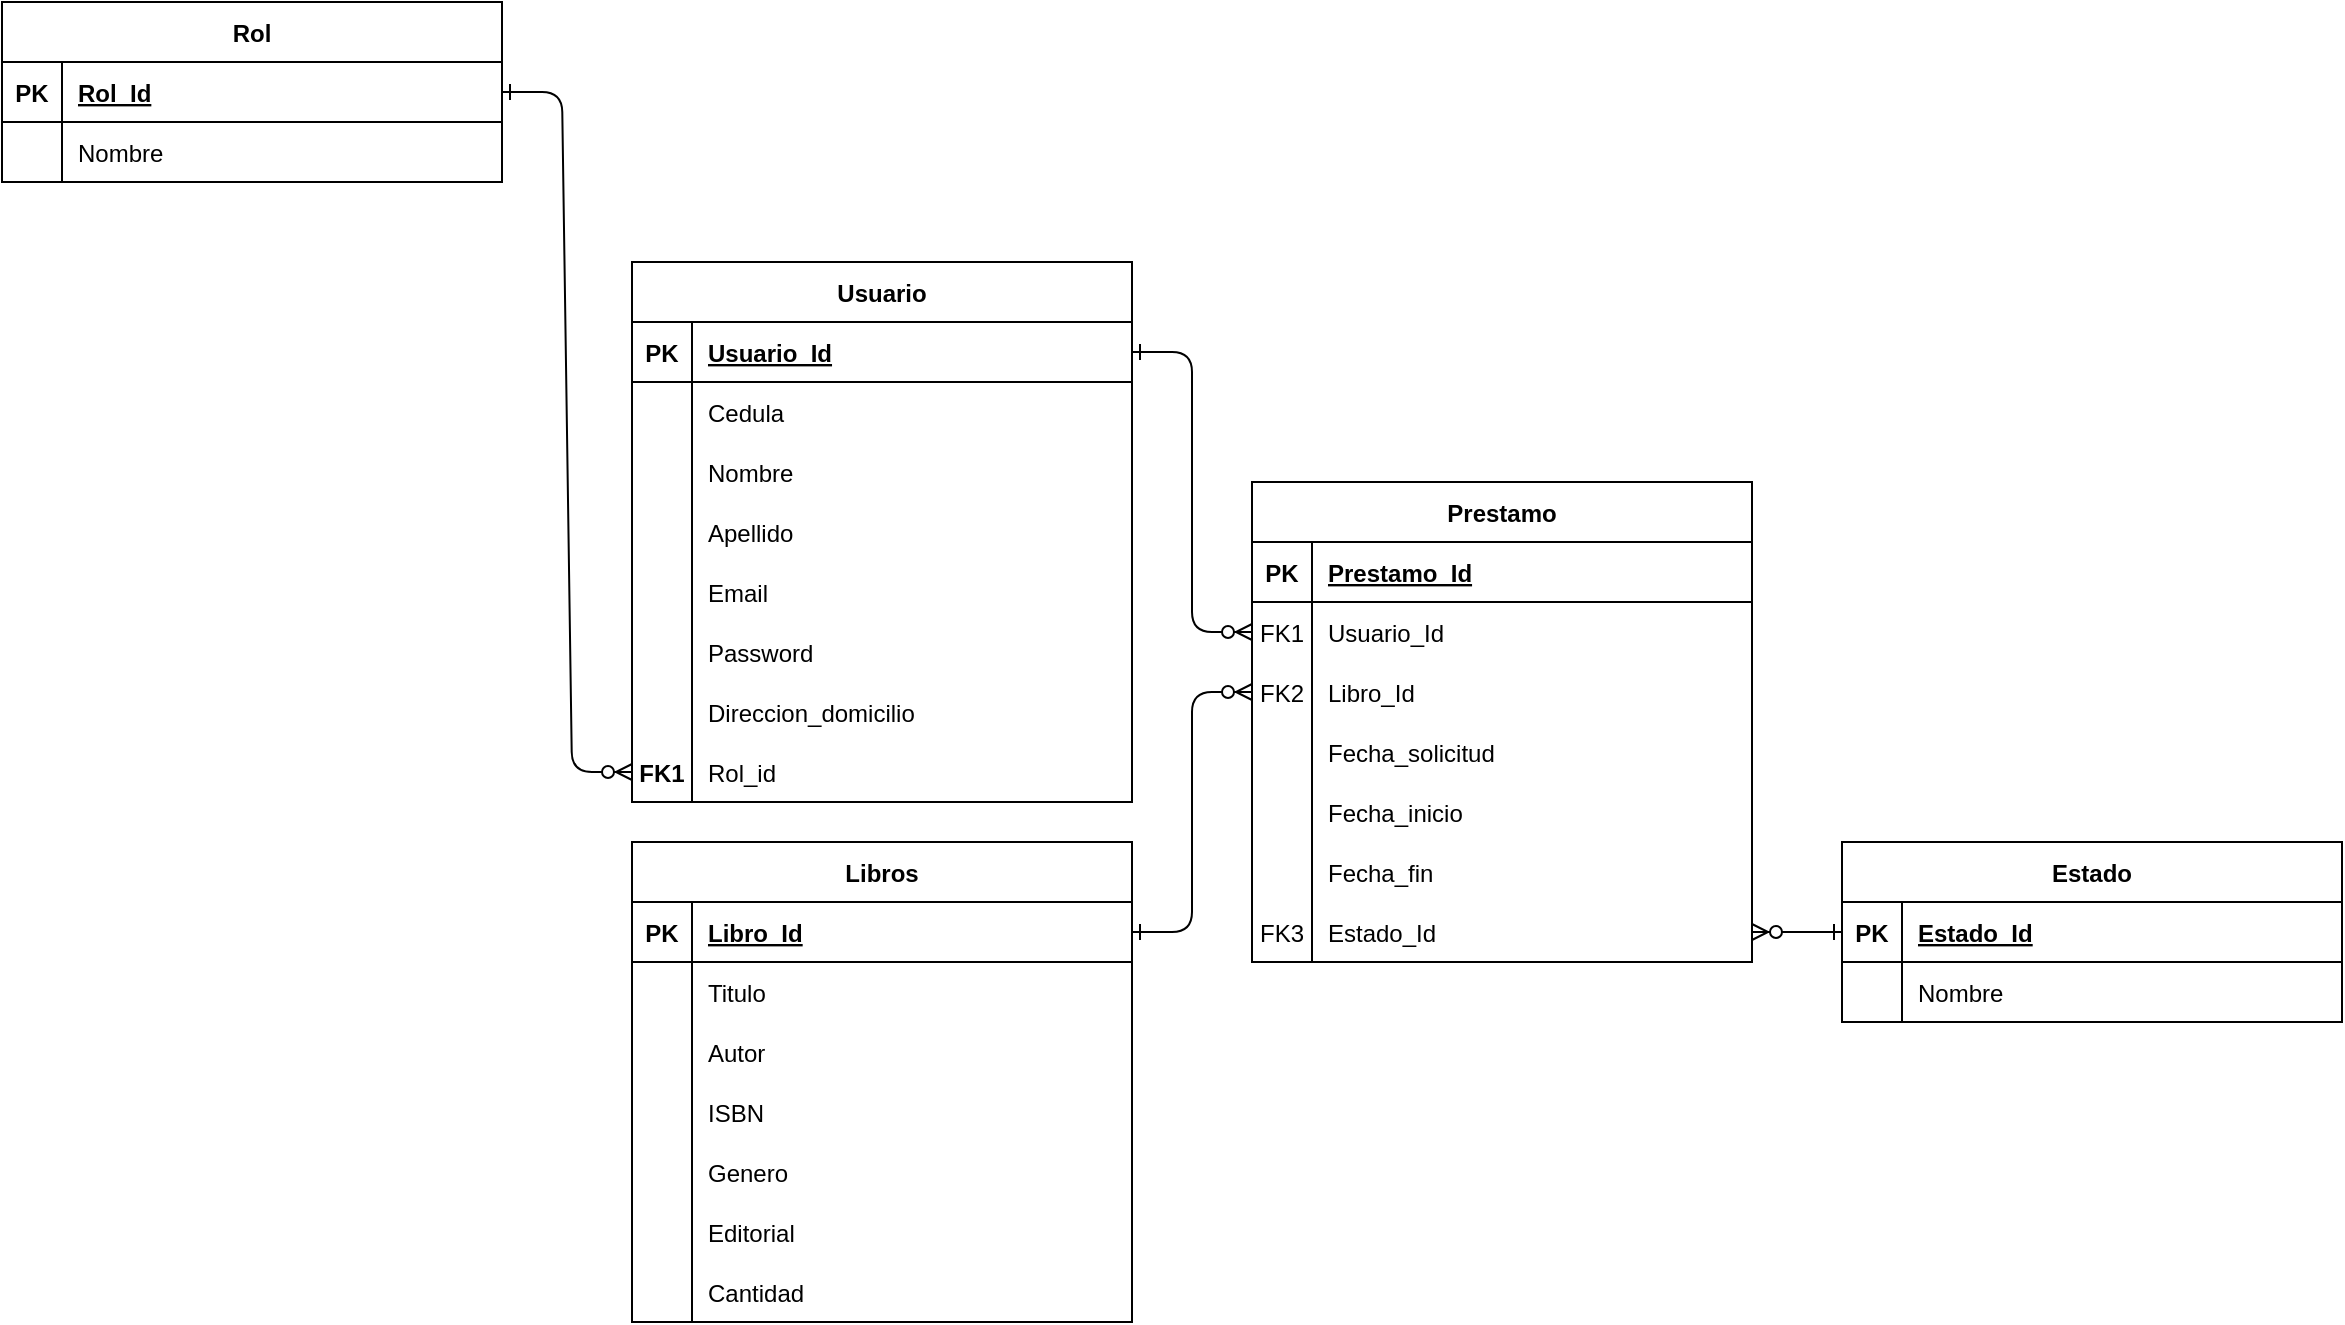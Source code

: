 <mxfile version="26.2.14">
  <diagram id="R2lEEEUBdFMjLlhIrx00" name="Page-1">
    <mxGraphModel dx="2276" dy="809" grid="1" gridSize="10" guides="1" tooltips="1" connect="1" arrows="1" fold="1" page="1" pageScale="1" pageWidth="850" pageHeight="1100" math="0" shadow="0" extFonts="Permanent Marker^https://fonts.googleapis.com/css?family=Permanent+Marker">
      <root>
        <mxCell id="0" />
        <mxCell id="1" parent="0" />
        <mxCell id="zGfxAOrZw71DOuG0WTka-3" value="Libros" style="shape=table;startSize=30;container=1;collapsible=1;childLayout=tableLayout;fixedRows=1;rowLines=0;fontStyle=1;align=center;resizeLast=1;" vertex="1" parent="1">
          <mxGeometry x="35" y="500" width="250" height="240" as="geometry" />
        </mxCell>
        <mxCell id="zGfxAOrZw71DOuG0WTka-4" value="" style="shape=partialRectangle;collapsible=0;dropTarget=0;pointerEvents=0;fillColor=none;points=[[0,0.5],[1,0.5]];portConstraint=eastwest;top=0;left=0;right=0;bottom=1;" vertex="1" parent="zGfxAOrZw71DOuG0WTka-3">
          <mxGeometry y="30" width="250" height="30" as="geometry" />
        </mxCell>
        <mxCell id="zGfxAOrZw71DOuG0WTka-5" value="PK" style="shape=partialRectangle;overflow=hidden;connectable=0;fillColor=none;top=0;left=0;bottom=0;right=0;fontStyle=1;" vertex="1" parent="zGfxAOrZw71DOuG0WTka-4">
          <mxGeometry width="30" height="30" as="geometry">
            <mxRectangle width="30" height="30" as="alternateBounds" />
          </mxGeometry>
        </mxCell>
        <mxCell id="zGfxAOrZw71DOuG0WTka-6" value="Libro_Id" style="shape=partialRectangle;overflow=hidden;connectable=0;fillColor=none;top=0;left=0;bottom=0;right=0;align=left;spacingLeft=6;fontStyle=5;" vertex="1" parent="zGfxAOrZw71DOuG0WTka-4">
          <mxGeometry x="30" width="220" height="30" as="geometry">
            <mxRectangle width="220" height="30" as="alternateBounds" />
          </mxGeometry>
        </mxCell>
        <mxCell id="zGfxAOrZw71DOuG0WTka-7" value="" style="shape=partialRectangle;collapsible=0;dropTarget=0;pointerEvents=0;fillColor=none;points=[[0,0.5],[1,0.5]];portConstraint=eastwest;top=0;left=0;right=0;bottom=0;" vertex="1" parent="zGfxAOrZw71DOuG0WTka-3">
          <mxGeometry y="60" width="250" height="30" as="geometry" />
        </mxCell>
        <mxCell id="zGfxAOrZw71DOuG0WTka-8" value="" style="shape=partialRectangle;overflow=hidden;connectable=0;fillColor=none;top=0;left=0;bottom=0;right=0;" vertex="1" parent="zGfxAOrZw71DOuG0WTka-7">
          <mxGeometry width="30" height="30" as="geometry">
            <mxRectangle width="30" height="30" as="alternateBounds" />
          </mxGeometry>
        </mxCell>
        <mxCell id="zGfxAOrZw71DOuG0WTka-9" value="Titulo" style="shape=partialRectangle;overflow=hidden;connectable=0;fillColor=none;top=0;left=0;bottom=0;right=0;align=left;spacingLeft=6;" vertex="1" parent="zGfxAOrZw71DOuG0WTka-7">
          <mxGeometry x="30" width="220" height="30" as="geometry">
            <mxRectangle width="220" height="30" as="alternateBounds" />
          </mxGeometry>
        </mxCell>
        <mxCell id="zGfxAOrZw71DOuG0WTka-10" value="" style="shape=partialRectangle;collapsible=0;dropTarget=0;pointerEvents=0;fillColor=none;points=[[0,0.5],[1,0.5]];portConstraint=eastwest;top=0;left=0;right=0;bottom=0;" vertex="1" parent="zGfxAOrZw71DOuG0WTka-3">
          <mxGeometry y="90" width="250" height="30" as="geometry" />
        </mxCell>
        <mxCell id="zGfxAOrZw71DOuG0WTka-11" value="" style="shape=partialRectangle;overflow=hidden;connectable=0;fillColor=none;top=0;left=0;bottom=0;right=0;" vertex="1" parent="zGfxAOrZw71DOuG0WTka-10">
          <mxGeometry width="30" height="30" as="geometry">
            <mxRectangle width="30" height="30" as="alternateBounds" />
          </mxGeometry>
        </mxCell>
        <mxCell id="zGfxAOrZw71DOuG0WTka-12" value="Autor" style="shape=partialRectangle;overflow=hidden;connectable=0;fillColor=none;top=0;left=0;bottom=0;right=0;align=left;spacingLeft=6;" vertex="1" parent="zGfxAOrZw71DOuG0WTka-10">
          <mxGeometry x="30" width="220" height="30" as="geometry">
            <mxRectangle width="220" height="30" as="alternateBounds" />
          </mxGeometry>
        </mxCell>
        <mxCell id="zGfxAOrZw71DOuG0WTka-49" style="shape=partialRectangle;collapsible=0;dropTarget=0;pointerEvents=0;fillColor=none;points=[[0,0.5],[1,0.5]];portConstraint=eastwest;top=0;left=0;right=0;bottom=0;" vertex="1" parent="zGfxAOrZw71DOuG0WTka-3">
          <mxGeometry y="120" width="250" height="30" as="geometry" />
        </mxCell>
        <mxCell id="zGfxAOrZw71DOuG0WTka-50" style="shape=partialRectangle;overflow=hidden;connectable=0;fillColor=none;top=0;left=0;bottom=0;right=0;" vertex="1" parent="zGfxAOrZw71DOuG0WTka-49">
          <mxGeometry width="30" height="30" as="geometry">
            <mxRectangle width="30" height="30" as="alternateBounds" />
          </mxGeometry>
        </mxCell>
        <mxCell id="zGfxAOrZw71DOuG0WTka-51" value="ISBN" style="shape=partialRectangle;overflow=hidden;connectable=0;fillColor=none;top=0;left=0;bottom=0;right=0;align=left;spacingLeft=6;" vertex="1" parent="zGfxAOrZw71DOuG0WTka-49">
          <mxGeometry x="30" width="220" height="30" as="geometry">
            <mxRectangle width="220" height="30" as="alternateBounds" />
          </mxGeometry>
        </mxCell>
        <mxCell id="zGfxAOrZw71DOuG0WTka-68" style="shape=partialRectangle;collapsible=0;dropTarget=0;pointerEvents=0;fillColor=none;points=[[0,0.5],[1,0.5]];portConstraint=eastwest;top=0;left=0;right=0;bottom=0;" vertex="1" parent="zGfxAOrZw71DOuG0WTka-3">
          <mxGeometry y="150" width="250" height="30" as="geometry" />
        </mxCell>
        <mxCell id="zGfxAOrZw71DOuG0WTka-69" style="shape=partialRectangle;overflow=hidden;connectable=0;fillColor=none;top=0;left=0;bottom=0;right=0;" vertex="1" parent="zGfxAOrZw71DOuG0WTka-68">
          <mxGeometry width="30" height="30" as="geometry">
            <mxRectangle width="30" height="30" as="alternateBounds" />
          </mxGeometry>
        </mxCell>
        <mxCell id="zGfxAOrZw71DOuG0WTka-70" value="Genero" style="shape=partialRectangle;overflow=hidden;connectable=0;fillColor=none;top=0;left=0;bottom=0;right=0;align=left;spacingLeft=6;" vertex="1" parent="zGfxAOrZw71DOuG0WTka-68">
          <mxGeometry x="30" width="220" height="30" as="geometry">
            <mxRectangle width="220" height="30" as="alternateBounds" />
          </mxGeometry>
        </mxCell>
        <mxCell id="zGfxAOrZw71DOuG0WTka-71" style="shape=partialRectangle;collapsible=0;dropTarget=0;pointerEvents=0;fillColor=none;points=[[0,0.5],[1,0.5]];portConstraint=eastwest;top=0;left=0;right=0;bottom=0;" vertex="1" parent="zGfxAOrZw71DOuG0WTka-3">
          <mxGeometry y="180" width="250" height="30" as="geometry" />
        </mxCell>
        <mxCell id="zGfxAOrZw71DOuG0WTka-72" style="shape=partialRectangle;overflow=hidden;connectable=0;fillColor=none;top=0;left=0;bottom=0;right=0;" vertex="1" parent="zGfxAOrZw71DOuG0WTka-71">
          <mxGeometry width="30" height="30" as="geometry">
            <mxRectangle width="30" height="30" as="alternateBounds" />
          </mxGeometry>
        </mxCell>
        <mxCell id="zGfxAOrZw71DOuG0WTka-73" value="Editorial" style="shape=partialRectangle;overflow=hidden;connectable=0;fillColor=none;top=0;left=0;bottom=0;right=0;align=left;spacingLeft=6;" vertex="1" parent="zGfxAOrZw71DOuG0WTka-71">
          <mxGeometry x="30" width="220" height="30" as="geometry">
            <mxRectangle width="220" height="30" as="alternateBounds" />
          </mxGeometry>
        </mxCell>
        <mxCell id="zGfxAOrZw71DOuG0WTka-74" style="shape=partialRectangle;collapsible=0;dropTarget=0;pointerEvents=0;fillColor=none;points=[[0,0.5],[1,0.5]];portConstraint=eastwest;top=0;left=0;right=0;bottom=0;" vertex="1" parent="zGfxAOrZw71DOuG0WTka-3">
          <mxGeometry y="210" width="250" height="30" as="geometry" />
        </mxCell>
        <mxCell id="zGfxAOrZw71DOuG0WTka-75" style="shape=partialRectangle;overflow=hidden;connectable=0;fillColor=none;top=0;left=0;bottom=0;right=0;" vertex="1" parent="zGfxAOrZw71DOuG0WTka-74">
          <mxGeometry width="30" height="30" as="geometry">
            <mxRectangle width="30" height="30" as="alternateBounds" />
          </mxGeometry>
        </mxCell>
        <mxCell id="zGfxAOrZw71DOuG0WTka-76" value="Cantidad" style="shape=partialRectangle;overflow=hidden;connectable=0;fillColor=none;top=0;left=0;bottom=0;right=0;align=left;spacingLeft=6;" vertex="1" parent="zGfxAOrZw71DOuG0WTka-74">
          <mxGeometry x="30" width="220" height="30" as="geometry">
            <mxRectangle width="220" height="30" as="alternateBounds" />
          </mxGeometry>
        </mxCell>
        <mxCell id="zGfxAOrZw71DOuG0WTka-13" value="Prestamo" style="shape=table;startSize=30;container=1;collapsible=1;childLayout=tableLayout;fixedRows=1;rowLines=0;fontStyle=1;align=center;resizeLast=1;" vertex="1" parent="1">
          <mxGeometry x="345" y="320" width="250" height="240" as="geometry" />
        </mxCell>
        <mxCell id="zGfxAOrZw71DOuG0WTka-14" value="" style="shape=partialRectangle;collapsible=0;dropTarget=0;pointerEvents=0;fillColor=none;points=[[0,0.5],[1,0.5]];portConstraint=eastwest;top=0;left=0;right=0;bottom=1;" vertex="1" parent="zGfxAOrZw71DOuG0WTka-13">
          <mxGeometry y="30" width="250" height="30" as="geometry" />
        </mxCell>
        <mxCell id="zGfxAOrZw71DOuG0WTka-15" value="PK" style="shape=partialRectangle;overflow=hidden;connectable=0;fillColor=none;top=0;left=0;bottom=0;right=0;fontStyle=1;" vertex="1" parent="zGfxAOrZw71DOuG0WTka-14">
          <mxGeometry width="30" height="30" as="geometry">
            <mxRectangle width="30" height="30" as="alternateBounds" />
          </mxGeometry>
        </mxCell>
        <mxCell id="zGfxAOrZw71DOuG0WTka-16" value="Prestamo_Id" style="shape=partialRectangle;overflow=hidden;connectable=0;fillColor=none;top=0;left=0;bottom=0;right=0;align=left;spacingLeft=6;fontStyle=5;" vertex="1" parent="zGfxAOrZw71DOuG0WTka-14">
          <mxGeometry x="30" width="220" height="30" as="geometry">
            <mxRectangle width="220" height="30" as="alternateBounds" />
          </mxGeometry>
        </mxCell>
        <mxCell id="zGfxAOrZw71DOuG0WTka-17" value="" style="shape=partialRectangle;collapsible=0;dropTarget=0;pointerEvents=0;fillColor=none;points=[[0,0.5],[1,0.5]];portConstraint=eastwest;top=0;left=0;right=0;bottom=0;" vertex="1" parent="zGfxAOrZw71DOuG0WTka-13">
          <mxGeometry y="60" width="250" height="30" as="geometry" />
        </mxCell>
        <mxCell id="zGfxAOrZw71DOuG0WTka-18" value="FK1" style="shape=partialRectangle;overflow=hidden;connectable=0;fillColor=none;top=0;left=0;bottom=0;right=0;" vertex="1" parent="zGfxAOrZw71DOuG0WTka-17">
          <mxGeometry width="30" height="30" as="geometry">
            <mxRectangle width="30" height="30" as="alternateBounds" />
          </mxGeometry>
        </mxCell>
        <mxCell id="zGfxAOrZw71DOuG0WTka-19" value="Usuario_Id" style="shape=partialRectangle;overflow=hidden;connectable=0;fillColor=none;top=0;left=0;bottom=0;right=0;align=left;spacingLeft=6;" vertex="1" parent="zGfxAOrZw71DOuG0WTka-17">
          <mxGeometry x="30" width="220" height="30" as="geometry">
            <mxRectangle width="220" height="30" as="alternateBounds" />
          </mxGeometry>
        </mxCell>
        <mxCell id="zGfxAOrZw71DOuG0WTka-20" value="" style="shape=partialRectangle;collapsible=0;dropTarget=0;pointerEvents=0;fillColor=none;points=[[0,0.5],[1,0.5]];portConstraint=eastwest;top=0;left=0;right=0;bottom=0;" vertex="1" parent="zGfxAOrZw71DOuG0WTka-13">
          <mxGeometry y="90" width="250" height="30" as="geometry" />
        </mxCell>
        <mxCell id="zGfxAOrZw71DOuG0WTka-21" value="FK2" style="shape=partialRectangle;overflow=hidden;connectable=0;fillColor=none;top=0;left=0;bottom=0;right=0;" vertex="1" parent="zGfxAOrZw71DOuG0WTka-20">
          <mxGeometry width="30" height="30" as="geometry">
            <mxRectangle width="30" height="30" as="alternateBounds" />
          </mxGeometry>
        </mxCell>
        <mxCell id="zGfxAOrZw71DOuG0WTka-22" value="Libro_Id" style="shape=partialRectangle;overflow=hidden;connectable=0;fillColor=none;top=0;left=0;bottom=0;right=0;align=left;spacingLeft=6;" vertex="1" parent="zGfxAOrZw71DOuG0WTka-20">
          <mxGeometry x="30" width="220" height="30" as="geometry">
            <mxRectangle width="220" height="30" as="alternateBounds" />
          </mxGeometry>
        </mxCell>
        <mxCell id="zGfxAOrZw71DOuG0WTka-77" style="shape=partialRectangle;collapsible=0;dropTarget=0;pointerEvents=0;fillColor=none;points=[[0,0.5],[1,0.5]];portConstraint=eastwest;top=0;left=0;right=0;bottom=0;" vertex="1" parent="zGfxAOrZw71DOuG0WTka-13">
          <mxGeometry y="120" width="250" height="30" as="geometry" />
        </mxCell>
        <mxCell id="zGfxAOrZw71DOuG0WTka-78" style="shape=partialRectangle;overflow=hidden;connectable=0;fillColor=none;top=0;left=0;bottom=0;right=0;" vertex="1" parent="zGfxAOrZw71DOuG0WTka-77">
          <mxGeometry width="30" height="30" as="geometry">
            <mxRectangle width="30" height="30" as="alternateBounds" />
          </mxGeometry>
        </mxCell>
        <mxCell id="zGfxAOrZw71DOuG0WTka-79" value="Fecha_solicitud" style="shape=partialRectangle;overflow=hidden;connectable=0;fillColor=none;top=0;left=0;bottom=0;right=0;align=left;spacingLeft=6;" vertex="1" parent="zGfxAOrZw71DOuG0WTka-77">
          <mxGeometry x="30" width="220" height="30" as="geometry">
            <mxRectangle width="220" height="30" as="alternateBounds" />
          </mxGeometry>
        </mxCell>
        <mxCell id="zGfxAOrZw71DOuG0WTka-80" style="shape=partialRectangle;collapsible=0;dropTarget=0;pointerEvents=0;fillColor=none;points=[[0,0.5],[1,0.5]];portConstraint=eastwest;top=0;left=0;right=0;bottom=0;" vertex="1" parent="zGfxAOrZw71DOuG0WTka-13">
          <mxGeometry y="150" width="250" height="30" as="geometry" />
        </mxCell>
        <mxCell id="zGfxAOrZw71DOuG0WTka-81" style="shape=partialRectangle;overflow=hidden;connectable=0;fillColor=none;top=0;left=0;bottom=0;right=0;" vertex="1" parent="zGfxAOrZw71DOuG0WTka-80">
          <mxGeometry width="30" height="30" as="geometry">
            <mxRectangle width="30" height="30" as="alternateBounds" />
          </mxGeometry>
        </mxCell>
        <mxCell id="zGfxAOrZw71DOuG0WTka-82" value="Fecha_inicio" style="shape=partialRectangle;overflow=hidden;connectable=0;fillColor=none;top=0;left=0;bottom=0;right=0;align=left;spacingLeft=6;" vertex="1" parent="zGfxAOrZw71DOuG0WTka-80">
          <mxGeometry x="30" width="220" height="30" as="geometry">
            <mxRectangle width="220" height="30" as="alternateBounds" />
          </mxGeometry>
        </mxCell>
        <mxCell id="zGfxAOrZw71DOuG0WTka-83" style="shape=partialRectangle;collapsible=0;dropTarget=0;pointerEvents=0;fillColor=none;points=[[0,0.5],[1,0.5]];portConstraint=eastwest;top=0;left=0;right=0;bottom=0;" vertex="1" parent="zGfxAOrZw71DOuG0WTka-13">
          <mxGeometry y="180" width="250" height="30" as="geometry" />
        </mxCell>
        <mxCell id="zGfxAOrZw71DOuG0WTka-84" style="shape=partialRectangle;overflow=hidden;connectable=0;fillColor=none;top=0;left=0;bottom=0;right=0;" vertex="1" parent="zGfxAOrZw71DOuG0WTka-83">
          <mxGeometry width="30" height="30" as="geometry">
            <mxRectangle width="30" height="30" as="alternateBounds" />
          </mxGeometry>
        </mxCell>
        <mxCell id="zGfxAOrZw71DOuG0WTka-85" value="Fecha_fin" style="shape=partialRectangle;overflow=hidden;connectable=0;fillColor=none;top=0;left=0;bottom=0;right=0;align=left;spacingLeft=6;" vertex="1" parent="zGfxAOrZw71DOuG0WTka-83">
          <mxGeometry x="30" width="220" height="30" as="geometry">
            <mxRectangle width="220" height="30" as="alternateBounds" />
          </mxGeometry>
        </mxCell>
        <mxCell id="zGfxAOrZw71DOuG0WTka-86" style="shape=partialRectangle;collapsible=0;dropTarget=0;pointerEvents=0;fillColor=none;points=[[0,0.5],[1,0.5]];portConstraint=eastwest;top=0;left=0;right=0;bottom=0;" vertex="1" parent="zGfxAOrZw71DOuG0WTka-13">
          <mxGeometry y="210" width="250" height="30" as="geometry" />
        </mxCell>
        <mxCell id="zGfxAOrZw71DOuG0WTka-87" value="FK3" style="shape=partialRectangle;overflow=hidden;connectable=0;fillColor=none;top=0;left=0;bottom=0;right=0;" vertex="1" parent="zGfxAOrZw71DOuG0WTka-86">
          <mxGeometry width="30" height="30" as="geometry">
            <mxRectangle width="30" height="30" as="alternateBounds" />
          </mxGeometry>
        </mxCell>
        <mxCell id="zGfxAOrZw71DOuG0WTka-88" value="Estado_Id" style="shape=partialRectangle;overflow=hidden;connectable=0;fillColor=none;top=0;left=0;bottom=0;right=0;align=left;spacingLeft=6;" vertex="1" parent="zGfxAOrZw71DOuG0WTka-86">
          <mxGeometry x="30" width="220" height="30" as="geometry">
            <mxRectangle width="220" height="30" as="alternateBounds" />
          </mxGeometry>
        </mxCell>
        <mxCell id="zGfxAOrZw71DOuG0WTka-23" value="Usuario" style="shape=table;startSize=30;container=1;collapsible=1;childLayout=tableLayout;fixedRows=1;rowLines=0;fontStyle=1;align=center;resizeLast=1;" vertex="1" parent="1">
          <mxGeometry x="35" y="210" width="250" height="270" as="geometry">
            <mxRectangle x="130" y="420" width="70" height="30" as="alternateBounds" />
          </mxGeometry>
        </mxCell>
        <mxCell id="zGfxAOrZw71DOuG0WTka-24" value="" style="shape=partialRectangle;collapsible=0;dropTarget=0;pointerEvents=0;fillColor=none;points=[[0,0.5],[1,0.5]];portConstraint=eastwest;top=0;left=0;right=0;bottom=1;" vertex="1" parent="zGfxAOrZw71DOuG0WTka-23">
          <mxGeometry y="30" width="250" height="30" as="geometry" />
        </mxCell>
        <mxCell id="zGfxAOrZw71DOuG0WTka-25" value="PK" style="shape=partialRectangle;overflow=hidden;connectable=0;fillColor=none;top=0;left=0;bottom=0;right=0;fontStyle=1;" vertex="1" parent="zGfxAOrZw71DOuG0WTka-24">
          <mxGeometry width="30" height="30" as="geometry">
            <mxRectangle width="30" height="30" as="alternateBounds" />
          </mxGeometry>
        </mxCell>
        <mxCell id="zGfxAOrZw71DOuG0WTka-26" value="Usuario_Id" style="shape=partialRectangle;overflow=hidden;connectable=0;fillColor=none;top=0;left=0;bottom=0;right=0;align=left;spacingLeft=6;fontStyle=5;" vertex="1" parent="zGfxAOrZw71DOuG0WTka-24">
          <mxGeometry x="30" width="220" height="30" as="geometry">
            <mxRectangle width="220" height="30" as="alternateBounds" />
          </mxGeometry>
        </mxCell>
        <mxCell id="zGfxAOrZw71DOuG0WTka-27" value="" style="shape=partialRectangle;collapsible=0;dropTarget=0;pointerEvents=0;fillColor=none;points=[[0,0.5],[1,0.5]];portConstraint=eastwest;top=0;left=0;right=0;bottom=0;" vertex="1" parent="zGfxAOrZw71DOuG0WTka-23">
          <mxGeometry y="60" width="250" height="30" as="geometry" />
        </mxCell>
        <mxCell id="zGfxAOrZw71DOuG0WTka-28" value="" style="shape=partialRectangle;overflow=hidden;connectable=0;fillColor=none;top=0;left=0;bottom=0;right=0;" vertex="1" parent="zGfxAOrZw71DOuG0WTka-27">
          <mxGeometry width="30" height="30" as="geometry">
            <mxRectangle width="30" height="30" as="alternateBounds" />
          </mxGeometry>
        </mxCell>
        <mxCell id="zGfxAOrZw71DOuG0WTka-29" value="Cedula" style="shape=partialRectangle;overflow=hidden;connectable=0;fillColor=none;top=0;left=0;bottom=0;right=0;align=left;spacingLeft=6;" vertex="1" parent="zGfxAOrZw71DOuG0WTka-27">
          <mxGeometry x="30" width="220" height="30" as="geometry">
            <mxRectangle width="220" height="30" as="alternateBounds" />
          </mxGeometry>
        </mxCell>
        <mxCell id="zGfxAOrZw71DOuG0WTka-40" style="shape=partialRectangle;collapsible=0;dropTarget=0;pointerEvents=0;fillColor=none;points=[[0,0.5],[1,0.5]];portConstraint=eastwest;top=0;left=0;right=0;bottom=0;" vertex="1" parent="zGfxAOrZw71DOuG0WTka-23">
          <mxGeometry y="90" width="250" height="30" as="geometry" />
        </mxCell>
        <mxCell id="zGfxAOrZw71DOuG0WTka-41" style="shape=partialRectangle;overflow=hidden;connectable=0;fillColor=none;top=0;left=0;bottom=0;right=0;" vertex="1" parent="zGfxAOrZw71DOuG0WTka-40">
          <mxGeometry width="30" height="30" as="geometry">
            <mxRectangle width="30" height="30" as="alternateBounds" />
          </mxGeometry>
        </mxCell>
        <mxCell id="zGfxAOrZw71DOuG0WTka-42" value="Nombre" style="shape=partialRectangle;overflow=hidden;connectable=0;fillColor=none;top=0;left=0;bottom=0;right=0;align=left;spacingLeft=6;" vertex="1" parent="zGfxAOrZw71DOuG0WTka-40">
          <mxGeometry x="30" width="220" height="30" as="geometry">
            <mxRectangle width="220" height="30" as="alternateBounds" />
          </mxGeometry>
        </mxCell>
        <mxCell id="zGfxAOrZw71DOuG0WTka-43" style="shape=partialRectangle;collapsible=0;dropTarget=0;pointerEvents=0;fillColor=none;points=[[0,0.5],[1,0.5]];portConstraint=eastwest;top=0;left=0;right=0;bottom=0;" vertex="1" parent="zGfxAOrZw71DOuG0WTka-23">
          <mxGeometry y="120" width="250" height="30" as="geometry" />
        </mxCell>
        <mxCell id="zGfxAOrZw71DOuG0WTka-44" style="shape=partialRectangle;overflow=hidden;connectable=0;fillColor=none;top=0;left=0;bottom=0;right=0;" vertex="1" parent="zGfxAOrZw71DOuG0WTka-43">
          <mxGeometry width="30" height="30" as="geometry">
            <mxRectangle width="30" height="30" as="alternateBounds" />
          </mxGeometry>
        </mxCell>
        <mxCell id="zGfxAOrZw71DOuG0WTka-45" value="Apellido" style="shape=partialRectangle;overflow=hidden;connectable=0;fillColor=none;top=0;left=0;bottom=0;right=0;align=left;spacingLeft=6;" vertex="1" parent="zGfxAOrZw71DOuG0WTka-43">
          <mxGeometry x="30" width="220" height="30" as="geometry">
            <mxRectangle width="220" height="30" as="alternateBounds" />
          </mxGeometry>
        </mxCell>
        <mxCell id="zGfxAOrZw71DOuG0WTka-46" style="shape=partialRectangle;collapsible=0;dropTarget=0;pointerEvents=0;fillColor=none;points=[[0,0.5],[1,0.5]];portConstraint=eastwest;top=0;left=0;right=0;bottom=0;" vertex="1" parent="zGfxAOrZw71DOuG0WTka-23">
          <mxGeometry y="150" width="250" height="30" as="geometry" />
        </mxCell>
        <mxCell id="zGfxAOrZw71DOuG0WTka-47" style="shape=partialRectangle;overflow=hidden;connectable=0;fillColor=none;top=0;left=0;bottom=0;right=0;" vertex="1" parent="zGfxAOrZw71DOuG0WTka-46">
          <mxGeometry width="30" height="30" as="geometry">
            <mxRectangle width="30" height="30" as="alternateBounds" />
          </mxGeometry>
        </mxCell>
        <mxCell id="zGfxAOrZw71DOuG0WTka-48" value="Email" style="shape=partialRectangle;overflow=hidden;connectable=0;fillColor=none;top=0;left=0;bottom=0;right=0;align=left;spacingLeft=6;" vertex="1" parent="zGfxAOrZw71DOuG0WTka-46">
          <mxGeometry x="30" width="220" height="30" as="geometry">
            <mxRectangle width="220" height="30" as="alternateBounds" />
          </mxGeometry>
        </mxCell>
        <mxCell id="zGfxAOrZw71DOuG0WTka-59" style="shape=partialRectangle;collapsible=0;dropTarget=0;pointerEvents=0;fillColor=none;points=[[0,0.5],[1,0.5]];portConstraint=eastwest;top=0;left=0;right=0;bottom=0;" vertex="1" parent="zGfxAOrZw71DOuG0WTka-23">
          <mxGeometry y="180" width="250" height="30" as="geometry" />
        </mxCell>
        <mxCell id="zGfxAOrZw71DOuG0WTka-60" style="shape=partialRectangle;overflow=hidden;connectable=0;fillColor=none;top=0;left=0;bottom=0;right=0;" vertex="1" parent="zGfxAOrZw71DOuG0WTka-59">
          <mxGeometry width="30" height="30" as="geometry">
            <mxRectangle width="30" height="30" as="alternateBounds" />
          </mxGeometry>
        </mxCell>
        <mxCell id="zGfxAOrZw71DOuG0WTka-61" value="Password" style="shape=partialRectangle;overflow=hidden;connectable=0;fillColor=none;top=0;left=0;bottom=0;right=0;align=left;spacingLeft=6;" vertex="1" parent="zGfxAOrZw71DOuG0WTka-59">
          <mxGeometry x="30" width="220" height="30" as="geometry">
            <mxRectangle width="220" height="30" as="alternateBounds" />
          </mxGeometry>
        </mxCell>
        <mxCell id="zGfxAOrZw71DOuG0WTka-62" style="shape=partialRectangle;collapsible=0;dropTarget=0;pointerEvents=0;fillColor=none;points=[[0,0.5],[1,0.5]];portConstraint=eastwest;top=0;left=0;right=0;bottom=0;" vertex="1" parent="zGfxAOrZw71DOuG0WTka-23">
          <mxGeometry y="210" width="250" height="30" as="geometry" />
        </mxCell>
        <mxCell id="zGfxAOrZw71DOuG0WTka-63" style="shape=partialRectangle;overflow=hidden;connectable=0;fillColor=none;top=0;left=0;bottom=0;right=0;" vertex="1" parent="zGfxAOrZw71DOuG0WTka-62">
          <mxGeometry width="30" height="30" as="geometry">
            <mxRectangle width="30" height="30" as="alternateBounds" />
          </mxGeometry>
        </mxCell>
        <mxCell id="zGfxAOrZw71DOuG0WTka-64" value="Direccion_domicilio" style="shape=partialRectangle;overflow=hidden;connectable=0;fillColor=none;top=0;left=0;bottom=0;right=0;align=left;spacingLeft=6;" vertex="1" parent="zGfxAOrZw71DOuG0WTka-62">
          <mxGeometry x="30" width="220" height="30" as="geometry">
            <mxRectangle width="220" height="30" as="alternateBounds" />
          </mxGeometry>
        </mxCell>
        <mxCell id="zGfxAOrZw71DOuG0WTka-65" style="shape=partialRectangle;collapsible=0;dropTarget=0;pointerEvents=0;fillColor=none;points=[[0,0.5],[1,0.5]];portConstraint=eastwest;top=0;left=0;right=0;bottom=0;" vertex="1" parent="zGfxAOrZw71DOuG0WTka-23">
          <mxGeometry y="240" width="250" height="30" as="geometry" />
        </mxCell>
        <mxCell id="zGfxAOrZw71DOuG0WTka-66" value="FK1" style="shape=partialRectangle;overflow=hidden;connectable=0;fillColor=none;top=0;left=0;bottom=0;right=0;fontStyle=1" vertex="1" parent="zGfxAOrZw71DOuG0WTka-65">
          <mxGeometry width="30" height="30" as="geometry">
            <mxRectangle width="30" height="30" as="alternateBounds" />
          </mxGeometry>
        </mxCell>
        <mxCell id="zGfxAOrZw71DOuG0WTka-67" value="Rol_id" style="shape=partialRectangle;overflow=hidden;connectable=0;fillColor=none;top=0;left=0;bottom=0;right=0;align=left;spacingLeft=6;" vertex="1" parent="zGfxAOrZw71DOuG0WTka-65">
          <mxGeometry x="30" width="220" height="30" as="geometry">
            <mxRectangle width="220" height="30" as="alternateBounds" />
          </mxGeometry>
        </mxCell>
        <mxCell id="zGfxAOrZw71DOuG0WTka-52" value="Rol" style="shape=table;startSize=30;container=1;collapsible=1;childLayout=tableLayout;fixedRows=1;rowLines=0;fontStyle=1;align=center;resizeLast=1;" vertex="1" parent="1">
          <mxGeometry x="-280" y="80" width="250" height="90" as="geometry" />
        </mxCell>
        <mxCell id="zGfxAOrZw71DOuG0WTka-53" value="" style="shape=partialRectangle;collapsible=0;dropTarget=0;pointerEvents=0;fillColor=none;points=[[0,0.5],[1,0.5]];portConstraint=eastwest;top=0;left=0;right=0;bottom=1;" vertex="1" parent="zGfxAOrZw71DOuG0WTka-52">
          <mxGeometry y="30" width="250" height="30" as="geometry" />
        </mxCell>
        <mxCell id="zGfxAOrZw71DOuG0WTka-54" value="PK" style="shape=partialRectangle;overflow=hidden;connectable=0;fillColor=none;top=0;left=0;bottom=0;right=0;fontStyle=1;" vertex="1" parent="zGfxAOrZw71DOuG0WTka-53">
          <mxGeometry width="30" height="30" as="geometry">
            <mxRectangle width="30" height="30" as="alternateBounds" />
          </mxGeometry>
        </mxCell>
        <mxCell id="zGfxAOrZw71DOuG0WTka-55" value="Rol_Id" style="shape=partialRectangle;overflow=hidden;connectable=0;fillColor=none;top=0;left=0;bottom=0;right=0;align=left;spacingLeft=6;fontStyle=5;" vertex="1" parent="zGfxAOrZw71DOuG0WTka-53">
          <mxGeometry x="30" width="220" height="30" as="geometry">
            <mxRectangle width="220" height="30" as="alternateBounds" />
          </mxGeometry>
        </mxCell>
        <mxCell id="zGfxAOrZw71DOuG0WTka-56" value="" style="shape=partialRectangle;collapsible=0;dropTarget=0;pointerEvents=0;fillColor=none;points=[[0,0.5],[1,0.5]];portConstraint=eastwest;top=0;left=0;right=0;bottom=0;" vertex="1" parent="zGfxAOrZw71DOuG0WTka-52">
          <mxGeometry y="60" width="250" height="30" as="geometry" />
        </mxCell>
        <mxCell id="zGfxAOrZw71DOuG0WTka-57" value="" style="shape=partialRectangle;overflow=hidden;connectable=0;fillColor=none;top=0;left=0;bottom=0;right=0;" vertex="1" parent="zGfxAOrZw71DOuG0WTka-56">
          <mxGeometry width="30" height="30" as="geometry">
            <mxRectangle width="30" height="30" as="alternateBounds" />
          </mxGeometry>
        </mxCell>
        <mxCell id="zGfxAOrZw71DOuG0WTka-58" value="Nombre" style="shape=partialRectangle;overflow=hidden;connectable=0;fillColor=none;top=0;left=0;bottom=0;right=0;align=left;spacingLeft=6;" vertex="1" parent="zGfxAOrZw71DOuG0WTka-56">
          <mxGeometry x="30" width="220" height="30" as="geometry">
            <mxRectangle width="220" height="30" as="alternateBounds" />
          </mxGeometry>
        </mxCell>
        <mxCell id="zGfxAOrZw71DOuG0WTka-89" value="" style="edgeStyle=entityRelationEdgeStyle;endArrow=ERzeroToMany;startArrow=ERone;endFill=1;startFill=0;entryX=0;entryY=0.5;entryDx=0;entryDy=0;exitX=1;exitY=0.5;exitDx=0;exitDy=0;" edge="1" parent="1" source="zGfxAOrZw71DOuG0WTka-24" target="zGfxAOrZw71DOuG0WTka-17">
          <mxGeometry width="100" height="100" relative="1" as="geometry">
            <mxPoint x="195" y="-85" as="sourcePoint" />
            <mxPoint x="235" y="-55" as="targetPoint" />
          </mxGeometry>
        </mxCell>
        <mxCell id="zGfxAOrZw71DOuG0WTka-90" value="" style="edgeStyle=entityRelationEdgeStyle;endArrow=ERzeroToMany;startArrow=ERone;endFill=1;startFill=0;entryX=0;entryY=0.5;entryDx=0;entryDy=0;exitX=1;exitY=0.5;exitDx=0;exitDy=0;" edge="1" parent="1" source="zGfxAOrZw71DOuG0WTka-4" target="zGfxAOrZw71DOuG0WTka-20">
          <mxGeometry width="100" height="100" relative="1" as="geometry">
            <mxPoint x="215" y="315" as="sourcePoint" />
            <mxPoint x="435" y="385" as="targetPoint" />
          </mxGeometry>
        </mxCell>
        <mxCell id="zGfxAOrZw71DOuG0WTka-92" value="" style="edgeStyle=entityRelationEdgeStyle;endArrow=ERzeroToMany;startArrow=ERone;endFill=1;startFill=0;exitX=1;exitY=0.5;exitDx=0;exitDy=0;entryX=0;entryY=0.5;entryDx=0;entryDy=0;" edge="1" parent="1" source="zGfxAOrZw71DOuG0WTka-53" target="zGfxAOrZw71DOuG0WTka-65">
          <mxGeometry width="100" height="100" relative="1" as="geometry">
            <mxPoint x="295" y="265" as="sourcePoint" />
            <mxPoint x="25" y="255" as="targetPoint" />
          </mxGeometry>
        </mxCell>
        <mxCell id="zGfxAOrZw71DOuG0WTka-94" value="Estado" style="shape=table;startSize=30;container=1;collapsible=1;childLayout=tableLayout;fixedRows=1;rowLines=0;fontStyle=1;align=center;resizeLast=1;" vertex="1" parent="1">
          <mxGeometry x="640" y="500" width="250" height="90" as="geometry" />
        </mxCell>
        <mxCell id="zGfxAOrZw71DOuG0WTka-95" value="" style="shape=partialRectangle;collapsible=0;dropTarget=0;pointerEvents=0;fillColor=none;points=[[0,0.5],[1,0.5]];portConstraint=eastwest;top=0;left=0;right=0;bottom=1;" vertex="1" parent="zGfxAOrZw71DOuG0WTka-94">
          <mxGeometry y="30" width="250" height="30" as="geometry" />
        </mxCell>
        <mxCell id="zGfxAOrZw71DOuG0WTka-96" value="PK" style="shape=partialRectangle;overflow=hidden;connectable=0;fillColor=none;top=0;left=0;bottom=0;right=0;fontStyle=1;" vertex="1" parent="zGfxAOrZw71DOuG0WTka-95">
          <mxGeometry width="30" height="30" as="geometry">
            <mxRectangle width="30" height="30" as="alternateBounds" />
          </mxGeometry>
        </mxCell>
        <mxCell id="zGfxAOrZw71DOuG0WTka-97" value="Estado_Id" style="shape=partialRectangle;overflow=hidden;connectable=0;fillColor=none;top=0;left=0;bottom=0;right=0;align=left;spacingLeft=6;fontStyle=5;" vertex="1" parent="zGfxAOrZw71DOuG0WTka-95">
          <mxGeometry x="30" width="220" height="30" as="geometry">
            <mxRectangle width="220" height="30" as="alternateBounds" />
          </mxGeometry>
        </mxCell>
        <mxCell id="zGfxAOrZw71DOuG0WTka-98" value="" style="shape=partialRectangle;collapsible=0;dropTarget=0;pointerEvents=0;fillColor=none;points=[[0,0.5],[1,0.5]];portConstraint=eastwest;top=0;left=0;right=0;bottom=0;" vertex="1" parent="zGfxAOrZw71DOuG0WTka-94">
          <mxGeometry y="60" width="250" height="30" as="geometry" />
        </mxCell>
        <mxCell id="zGfxAOrZw71DOuG0WTka-99" value="" style="shape=partialRectangle;overflow=hidden;connectable=0;fillColor=none;top=0;left=0;bottom=0;right=0;" vertex="1" parent="zGfxAOrZw71DOuG0WTka-98">
          <mxGeometry width="30" height="30" as="geometry">
            <mxRectangle width="30" height="30" as="alternateBounds" />
          </mxGeometry>
        </mxCell>
        <mxCell id="zGfxAOrZw71DOuG0WTka-100" value="Nombre" style="shape=partialRectangle;overflow=hidden;connectable=0;fillColor=none;top=0;left=0;bottom=0;right=0;align=left;spacingLeft=6;" vertex="1" parent="zGfxAOrZw71DOuG0WTka-98">
          <mxGeometry x="30" width="220" height="30" as="geometry">
            <mxRectangle width="220" height="30" as="alternateBounds" />
          </mxGeometry>
        </mxCell>
        <mxCell id="zGfxAOrZw71DOuG0WTka-101" value="" style="edgeStyle=entityRelationEdgeStyle;endArrow=ERzeroToMany;startArrow=ERone;endFill=1;startFill=0;entryX=1;entryY=0.5;entryDx=0;entryDy=0;exitX=0;exitY=0.5;exitDx=0;exitDy=0;" edge="1" parent="1" source="zGfxAOrZw71DOuG0WTka-95" target="zGfxAOrZw71DOuG0WTka-86">
          <mxGeometry width="100" height="100" relative="1" as="geometry">
            <mxPoint x="295" y="555" as="sourcePoint" />
            <mxPoint x="355" y="435" as="targetPoint" />
          </mxGeometry>
        </mxCell>
      </root>
    </mxGraphModel>
  </diagram>
</mxfile>
